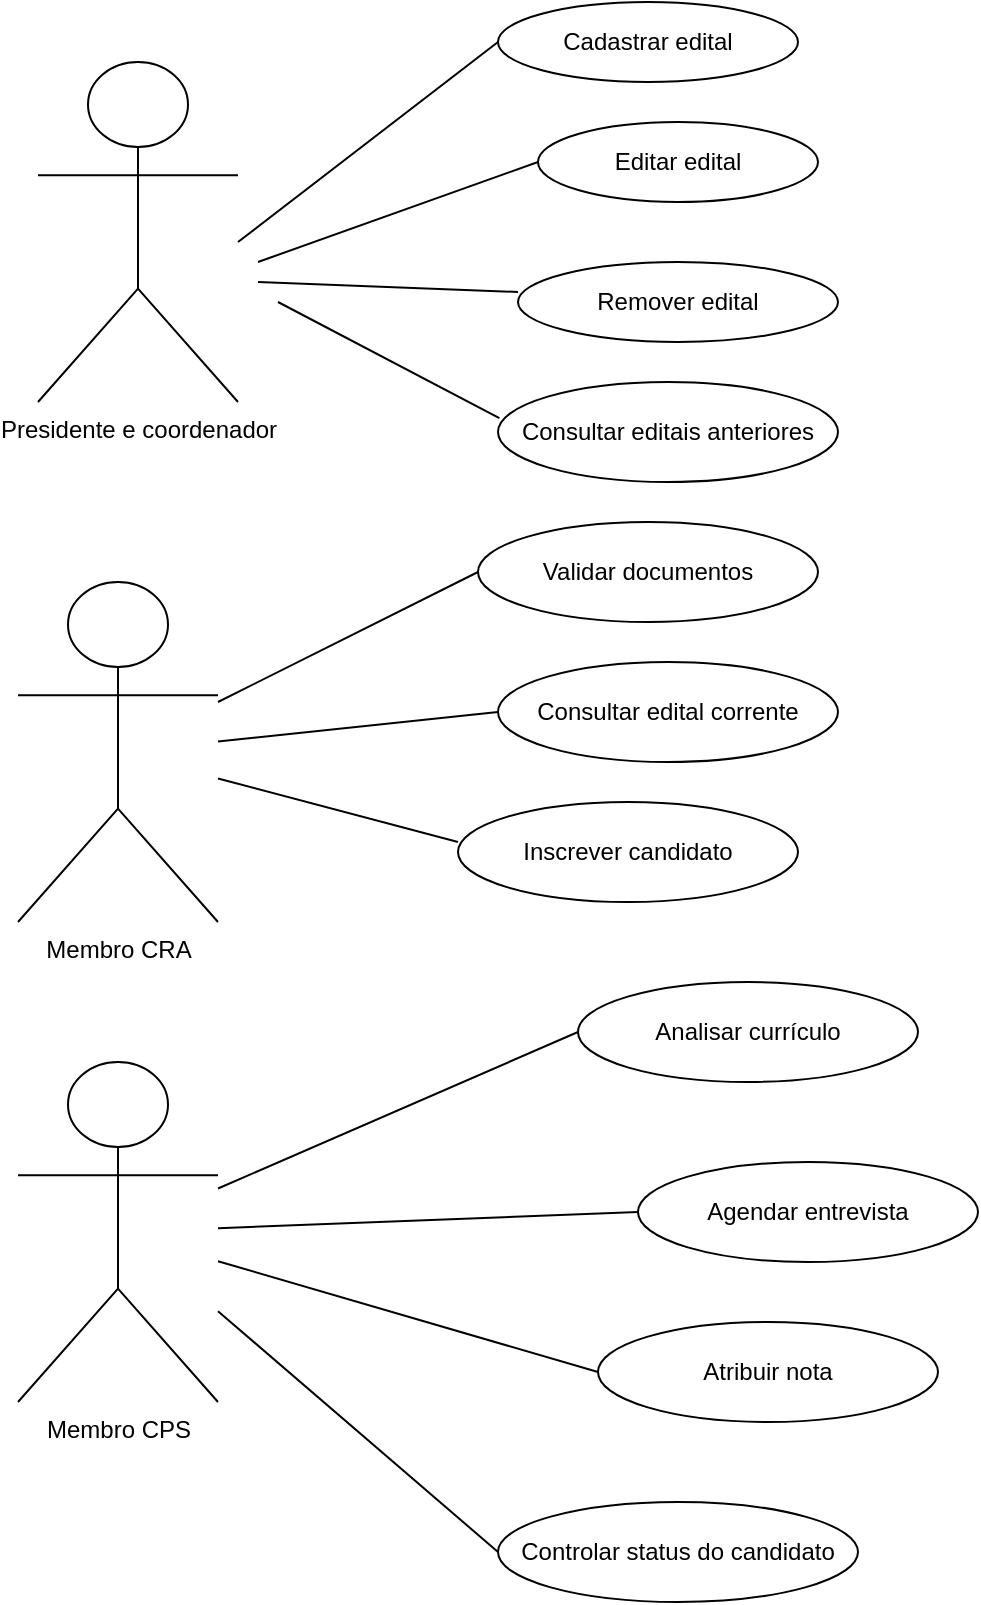 <mxfile version="13.6.5" type="device"><diagram id="rCzvnhqhO2wZLILW5qiQ" name="Page-1"><mxGraphModel dx="981" dy="534" grid="1" gridSize="10" guides="1" tooltips="1" connect="1" arrows="1" fold="1" page="1" pageScale="1" pageWidth="850" pageHeight="1100" math="0" shadow="0"><root><mxCell id="0"/><mxCell id="1" parent="0"/><mxCell id="1BK_RrvFkFShxOuUJ0js-1" value="Presidente e coordenador" style="shape=umlActor;verticalLabelPosition=bottom;verticalAlign=top;html=1;outlineConnect=0;" vertex="1" parent="1"><mxGeometry x="60" y="50" width="100" height="170" as="geometry"/></mxCell><mxCell id="1BK_RrvFkFShxOuUJ0js-2" value="Membro CRA" style="shape=umlActor;verticalLabelPosition=bottom;verticalAlign=top;html=1;outlineConnect=0;" vertex="1" parent="1"><mxGeometry x="50" y="310" width="100" height="170" as="geometry"/></mxCell><mxCell id="1BK_RrvFkFShxOuUJ0js-4" value="Cadastrar edital" style="ellipse;whiteSpace=wrap;html=1;" vertex="1" parent="1"><mxGeometry x="290" y="20" width="150" height="40" as="geometry"/></mxCell><mxCell id="1BK_RrvFkFShxOuUJ0js-5" value="Editar edital" style="ellipse;whiteSpace=wrap;html=1;" vertex="1" parent="1"><mxGeometry x="310" y="80" width="140" height="40" as="geometry"/></mxCell><mxCell id="1BK_RrvFkFShxOuUJ0js-6" value="Remover edital" style="ellipse;whiteSpace=wrap;html=1;" vertex="1" parent="1"><mxGeometry x="300" y="150" width="160" height="40" as="geometry"/></mxCell><mxCell id="1BK_RrvFkFShxOuUJ0js-12" value="" style="endArrow=none;html=1;entryX=0;entryY=0.5;entryDx=0;entryDy=0;" edge="1" parent="1" target="1BK_RrvFkFShxOuUJ0js-4"><mxGeometry width="50" height="50" relative="1" as="geometry"><mxPoint x="160" y="140" as="sourcePoint"/><mxPoint x="210" y="90" as="targetPoint"/></mxGeometry></mxCell><mxCell id="1BK_RrvFkFShxOuUJ0js-13" value="" style="endArrow=none;html=1;entryX=0;entryY=0.5;entryDx=0;entryDy=0;" edge="1" parent="1" target="1BK_RrvFkFShxOuUJ0js-5"><mxGeometry width="50" height="50" relative="1" as="geometry"><mxPoint x="170" y="150" as="sourcePoint"/><mxPoint x="300" y="70" as="targetPoint"/></mxGeometry></mxCell><mxCell id="1BK_RrvFkFShxOuUJ0js-14" value="" style="endArrow=none;html=1;entryX=0;entryY=0.375;entryDx=0;entryDy=0;entryPerimeter=0;" edge="1" parent="1" target="1BK_RrvFkFShxOuUJ0js-6"><mxGeometry width="50" height="50" relative="1" as="geometry"><mxPoint x="170" y="160" as="sourcePoint"/><mxPoint x="360" y="180" as="targetPoint"/></mxGeometry></mxCell><mxCell id="1BK_RrvFkFShxOuUJ0js-15" value="Consultar editais anteriores" style="ellipse;whiteSpace=wrap;html=1;" vertex="1" parent="1"><mxGeometry x="290" y="210" width="170" height="50" as="geometry"/></mxCell><mxCell id="1BK_RrvFkFShxOuUJ0js-16" value="" style="endArrow=none;html=1;entryX=0.004;entryY=0.361;entryDx=0;entryDy=0;entryPerimeter=0;" edge="1" parent="1" target="1BK_RrvFkFShxOuUJ0js-15"><mxGeometry width="50" height="50" relative="1" as="geometry"><mxPoint x="180" y="170" as="sourcePoint"/><mxPoint x="310" y="175" as="targetPoint"/></mxGeometry></mxCell><mxCell id="1BK_RrvFkFShxOuUJ0js-17" value="&lt;div&gt;Validar documentos&lt;/div&gt;" style="ellipse;whiteSpace=wrap;html=1;" vertex="1" parent="1"><mxGeometry x="280" y="280" width="170" height="50" as="geometry"/></mxCell><mxCell id="1BK_RrvFkFShxOuUJ0js-18" value="&lt;div&gt;Consultar edital corrente&lt;/div&gt;" style="ellipse;whiteSpace=wrap;html=1;" vertex="1" parent="1"><mxGeometry x="290" y="350" width="170" height="50" as="geometry"/></mxCell><mxCell id="1BK_RrvFkFShxOuUJ0js-19" value="" style="endArrow=none;html=1;entryX=0;entryY=0.5;entryDx=0;entryDy=0;" edge="1" parent="1" source="1BK_RrvFkFShxOuUJ0js-2" target="1BK_RrvFkFShxOuUJ0js-17"><mxGeometry width="50" height="50" relative="1" as="geometry"><mxPoint x="130" y="400" as="sourcePoint"/><mxPoint x="240.68" y="458.05" as="targetPoint"/></mxGeometry></mxCell><mxCell id="1BK_RrvFkFShxOuUJ0js-20" value="" style="endArrow=none;html=1;entryX=0;entryY=0.5;entryDx=0;entryDy=0;" edge="1" parent="1" source="1BK_RrvFkFShxOuUJ0js-2" target="1BK_RrvFkFShxOuUJ0js-18"><mxGeometry width="50" height="50" relative="1" as="geometry"><mxPoint x="140" y="410" as="sourcePoint"/><mxPoint x="265.0" y="355" as="targetPoint"/></mxGeometry></mxCell><mxCell id="1BK_RrvFkFShxOuUJ0js-21" value="&lt;div&gt;Inscrever candidato&lt;/div&gt;" style="ellipse;whiteSpace=wrap;html=1;" vertex="1" parent="1"><mxGeometry x="270" y="420" width="170" height="50" as="geometry"/></mxCell><mxCell id="1BK_RrvFkFShxOuUJ0js-22" value="" style="endArrow=none;html=1;entryX=0;entryY=0.4;entryDx=0;entryDy=0;entryPerimeter=0;" edge="1" parent="1" source="1BK_RrvFkFShxOuUJ0js-2" target="1BK_RrvFkFShxOuUJ0js-21"><mxGeometry width="50" height="50" relative="1" as="geometry"><mxPoint x="120" y="439.997" as="sourcePoint"/><mxPoint x="225.0" y="460.32" as="targetPoint"/></mxGeometry></mxCell><mxCell id="1BK_RrvFkFShxOuUJ0js-23" value="&lt;div&gt;Membro CPS&lt;/div&gt;" style="shape=umlActor;verticalLabelPosition=bottom;verticalAlign=top;html=1;outlineConnect=0;" vertex="1" parent="1"><mxGeometry x="50" y="550" width="100" height="170" as="geometry"/></mxCell><mxCell id="1BK_RrvFkFShxOuUJ0js-25" value="Analisar currículo" style="ellipse;whiteSpace=wrap;html=1;" vertex="1" parent="1"><mxGeometry x="330" y="510" width="170" height="50" as="geometry"/></mxCell><mxCell id="1BK_RrvFkFShxOuUJ0js-27" value="" style="endArrow=none;html=1;entryX=0;entryY=0.5;entryDx=0;entryDy=0;" edge="1" parent="1" source="1BK_RrvFkFShxOuUJ0js-23" target="1BK_RrvFkFShxOuUJ0js-25"><mxGeometry width="50" height="50" relative="1" as="geometry"><mxPoint x="640" y="280" as="sourcePoint"/><mxPoint x="765.0" y="225" as="targetPoint"/></mxGeometry></mxCell><mxCell id="1BK_RrvFkFShxOuUJ0js-33" value="Agendar entrevista" style="ellipse;whiteSpace=wrap;html=1;" vertex="1" parent="1"><mxGeometry x="360" y="600" width="170" height="50" as="geometry"/></mxCell><mxCell id="1BK_RrvFkFShxOuUJ0js-34" value="" style="endArrow=none;html=1;entryX=0;entryY=0.5;entryDx=0;entryDy=0;" edge="1" parent="1" source="1BK_RrvFkFShxOuUJ0js-23" target="1BK_RrvFkFShxOuUJ0js-33"><mxGeometry width="50" height="50" relative="1" as="geometry"><mxPoint x="610" y="500" as="sourcePoint"/><mxPoint x="450" y="655.64" as="targetPoint"/></mxGeometry></mxCell><mxCell id="1BK_RrvFkFShxOuUJ0js-35" value="Atribuir nota" style="ellipse;whiteSpace=wrap;html=1;" vertex="1" parent="1"><mxGeometry x="340" y="680" width="170" height="50" as="geometry"/></mxCell><mxCell id="1BK_RrvFkFShxOuUJ0js-36" value="" style="endArrow=none;html=1;entryX=0;entryY=0.5;entryDx=0;entryDy=0;" edge="1" parent="1" source="1BK_RrvFkFShxOuUJ0js-23" target="1BK_RrvFkFShxOuUJ0js-35"><mxGeometry width="50" height="50" relative="1" as="geometry"><mxPoint x="620" y="510" as="sourcePoint"/><mxPoint x="498.69" y="614.6" as="targetPoint"/></mxGeometry></mxCell><mxCell id="1BK_RrvFkFShxOuUJ0js-37" value="Controlar status do candidato" style="ellipse;whiteSpace=wrap;html=1;" vertex="1" parent="1"><mxGeometry x="290" y="770" width="180" height="50" as="geometry"/></mxCell><mxCell id="1BK_RrvFkFShxOuUJ0js-38" value="" style="endArrow=none;html=1;entryX=0;entryY=0.5;entryDx=0;entryDy=0;" edge="1" parent="1" target="1BK_RrvFkFShxOuUJ0js-37"><mxGeometry width="50" height="50" relative="1" as="geometry"><mxPoint x="150" y="674.583" as="sourcePoint"/><mxPoint x="340.0" y="730" as="targetPoint"/></mxGeometry></mxCell></root></mxGraphModel></diagram></mxfile>